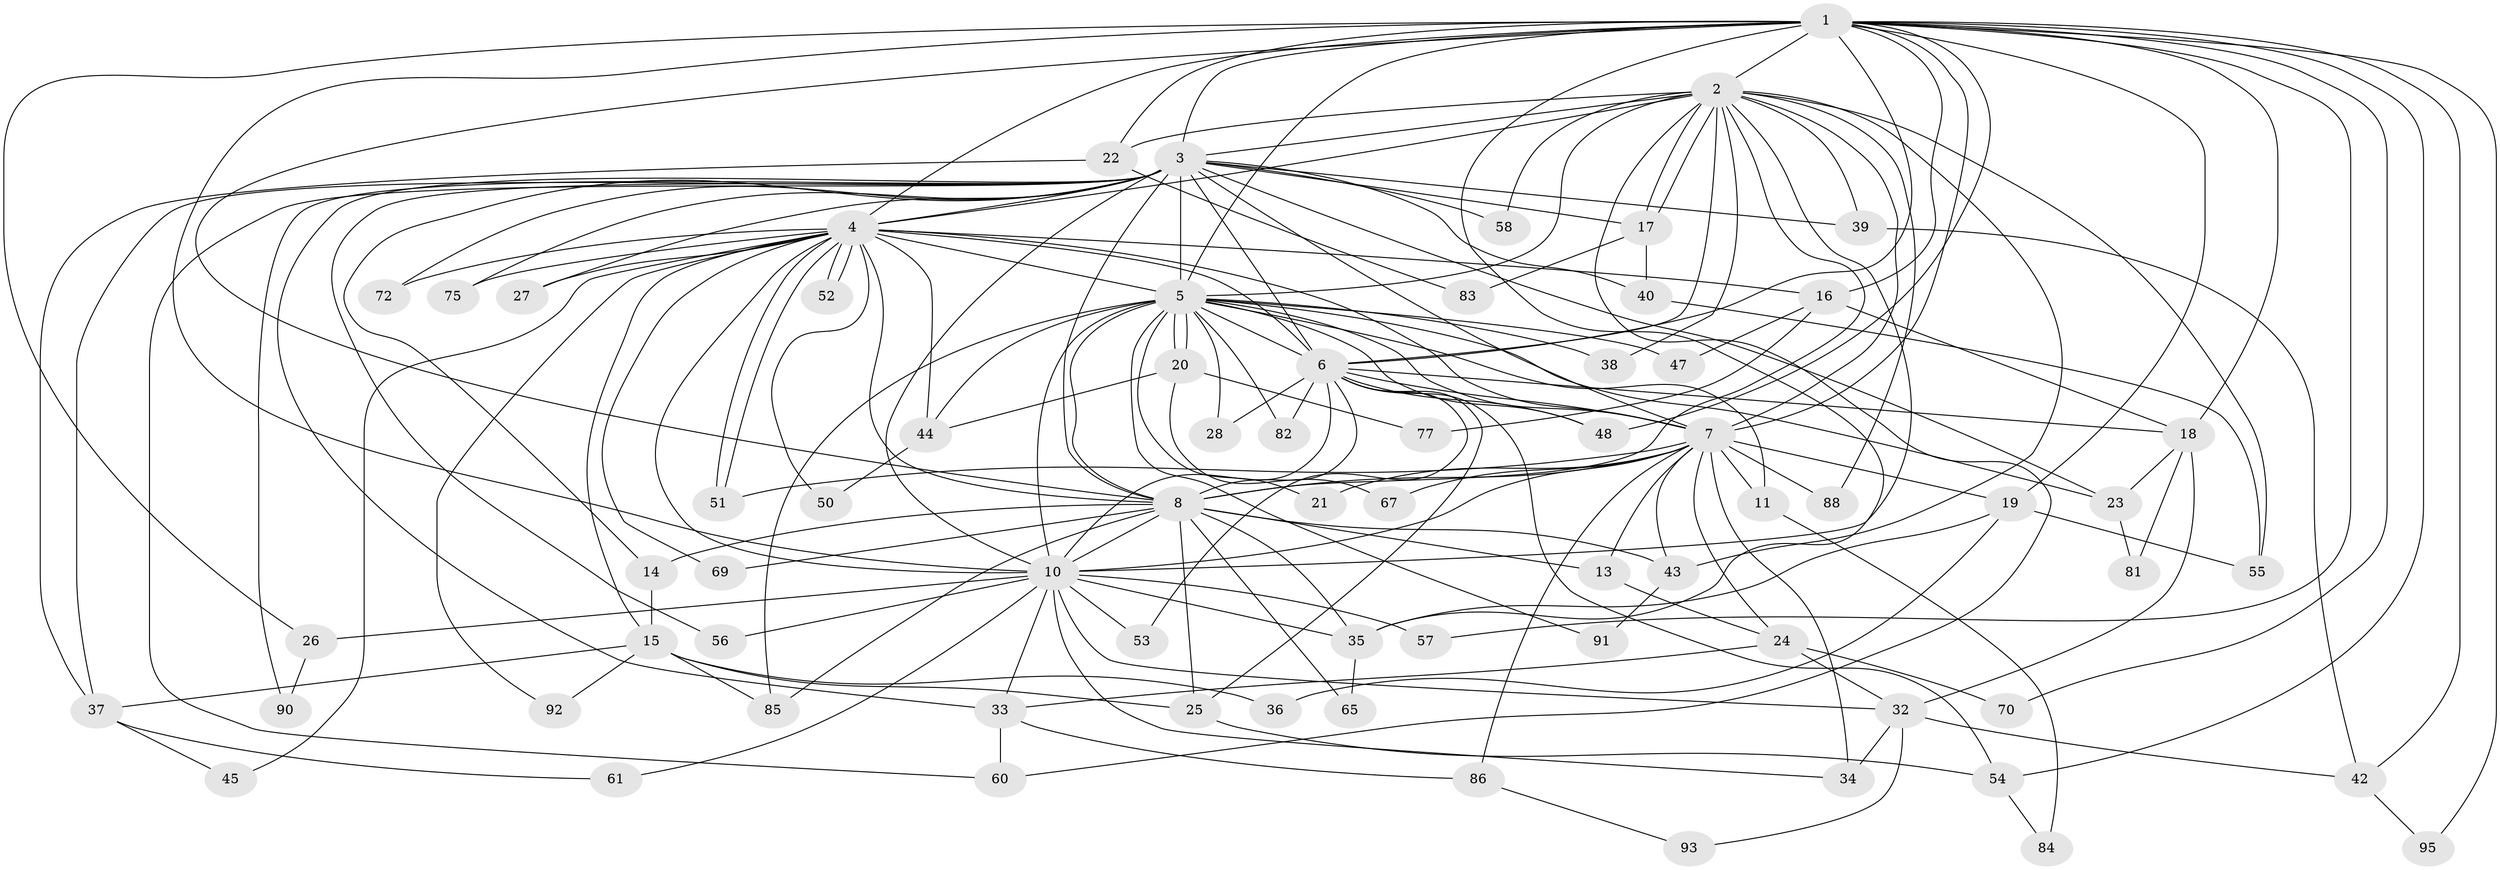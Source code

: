 // original degree distribution, {24: 0.020618556701030927, 19: 0.030927835051546393, 14: 0.010309278350515464, 23: 0.010309278350515464, 15: 0.020618556701030927, 20: 0.010309278350515464, 3: 0.20618556701030927, 7: 0.010309278350515464, 4: 0.08247422680412371, 5: 0.09278350515463918, 6: 0.010309278350515464, 2: 0.4948453608247423}
// Generated by graph-tools (version 1.1) at 2025/41/03/06/25 10:41:36]
// undirected, 71 vertices, 179 edges
graph export_dot {
graph [start="1"]
  node [color=gray90,style=filled];
  1 [super="+49"];
  2 [super="+31"];
  3 [super="+9"];
  4 [super="+66"];
  5 [super="+30"];
  6 [super="+80"];
  7 [super="+97"];
  8 [super="+12"];
  10 [super="+76"];
  11;
  13;
  14;
  15 [super="+29"];
  16;
  17 [super="+74"];
  18 [super="+64"];
  19;
  20;
  21;
  22;
  23 [super="+41"];
  24;
  25 [super="+46"];
  26;
  27;
  28;
  32 [super="+62"];
  33 [super="+63"];
  34 [super="+79"];
  35 [super="+78"];
  36;
  37 [super="+87"];
  38;
  39;
  40;
  42 [super="+68"];
  43 [super="+89"];
  44 [super="+73"];
  45;
  47;
  48 [super="+59"];
  50;
  51;
  52;
  53;
  54;
  55 [super="+96"];
  56;
  57;
  58;
  60 [super="+71"];
  61;
  65;
  67;
  69;
  70;
  72;
  75;
  77;
  81;
  82;
  83;
  84;
  85 [super="+94"];
  86;
  88;
  90;
  91;
  92;
  93;
  95;
  1 -- 2;
  1 -- 3 [weight=2];
  1 -- 4;
  1 -- 5;
  1 -- 6;
  1 -- 7;
  1 -- 8 [weight=2];
  1 -- 10;
  1 -- 16;
  1 -- 19;
  1 -- 22;
  1 -- 26;
  1 -- 35;
  1 -- 48;
  1 -- 54;
  1 -- 57;
  1 -- 70;
  1 -- 95;
  1 -- 42;
  1 -- 18;
  2 -- 3 [weight=2];
  2 -- 4;
  2 -- 5;
  2 -- 6;
  2 -- 7;
  2 -- 8;
  2 -- 10 [weight=2];
  2 -- 17;
  2 -- 17;
  2 -- 22;
  2 -- 38;
  2 -- 55;
  2 -- 58;
  2 -- 60;
  2 -- 88;
  2 -- 39;
  2 -- 43;
  3 -- 4 [weight=3];
  3 -- 5 [weight=2];
  3 -- 6 [weight=2];
  3 -- 7 [weight=2];
  3 -- 8 [weight=2];
  3 -- 10 [weight=2];
  3 -- 33;
  3 -- 60;
  3 -- 75;
  3 -- 90;
  3 -- 17;
  3 -- 39;
  3 -- 40;
  3 -- 72;
  3 -- 14;
  3 -- 23;
  3 -- 56;
  3 -- 58;
  3 -- 27;
  3 -- 37;
  4 -- 5;
  4 -- 6;
  4 -- 7;
  4 -- 8;
  4 -- 10;
  4 -- 15;
  4 -- 16;
  4 -- 27;
  4 -- 44;
  4 -- 45;
  4 -- 50;
  4 -- 51;
  4 -- 51;
  4 -- 52;
  4 -- 52;
  4 -- 69;
  4 -- 72;
  4 -- 75;
  4 -- 92;
  5 -- 6;
  5 -- 7;
  5 -- 8 [weight=2];
  5 -- 10;
  5 -- 11;
  5 -- 20;
  5 -- 20;
  5 -- 21;
  5 -- 23;
  5 -- 28;
  5 -- 38;
  5 -- 47;
  5 -- 82;
  5 -- 85;
  5 -- 91;
  5 -- 44;
  5 -- 48;
  6 -- 7;
  6 -- 8;
  6 -- 10;
  6 -- 18;
  6 -- 28;
  6 -- 48;
  6 -- 53;
  6 -- 54;
  6 -- 82;
  6 -- 25;
  7 -- 8;
  7 -- 10;
  7 -- 11;
  7 -- 13;
  7 -- 19;
  7 -- 21;
  7 -- 24;
  7 -- 34;
  7 -- 43;
  7 -- 67;
  7 -- 86;
  7 -- 88;
  7 -- 51;
  8 -- 10;
  8 -- 14;
  8 -- 25 [weight=2];
  8 -- 65;
  8 -- 69;
  8 -- 85;
  8 -- 35;
  8 -- 43;
  8 -- 13;
  10 -- 26;
  10 -- 33;
  10 -- 53;
  10 -- 56;
  10 -- 57;
  10 -- 61;
  10 -- 35;
  10 -- 34;
  10 -- 32;
  11 -- 84;
  13 -- 24;
  14 -- 15;
  15 -- 36;
  15 -- 37;
  15 -- 25;
  15 -- 92;
  15 -- 85;
  16 -- 18;
  16 -- 47;
  16 -- 77;
  17 -- 40;
  17 -- 83;
  18 -- 23;
  18 -- 32;
  18 -- 81;
  19 -- 36;
  19 -- 55;
  19 -- 35;
  20 -- 44;
  20 -- 67;
  20 -- 77;
  22 -- 37;
  22 -- 83;
  23 -- 81;
  24 -- 32;
  24 -- 70;
  24 -- 33;
  25 -- 54;
  26 -- 90;
  32 -- 34;
  32 -- 42;
  32 -- 93;
  33 -- 86;
  33 -- 60;
  35 -- 65;
  37 -- 45;
  37 -- 61;
  39 -- 42;
  40 -- 55;
  42 -- 95;
  43 -- 91;
  44 -- 50;
  54 -- 84;
  86 -- 93;
}
